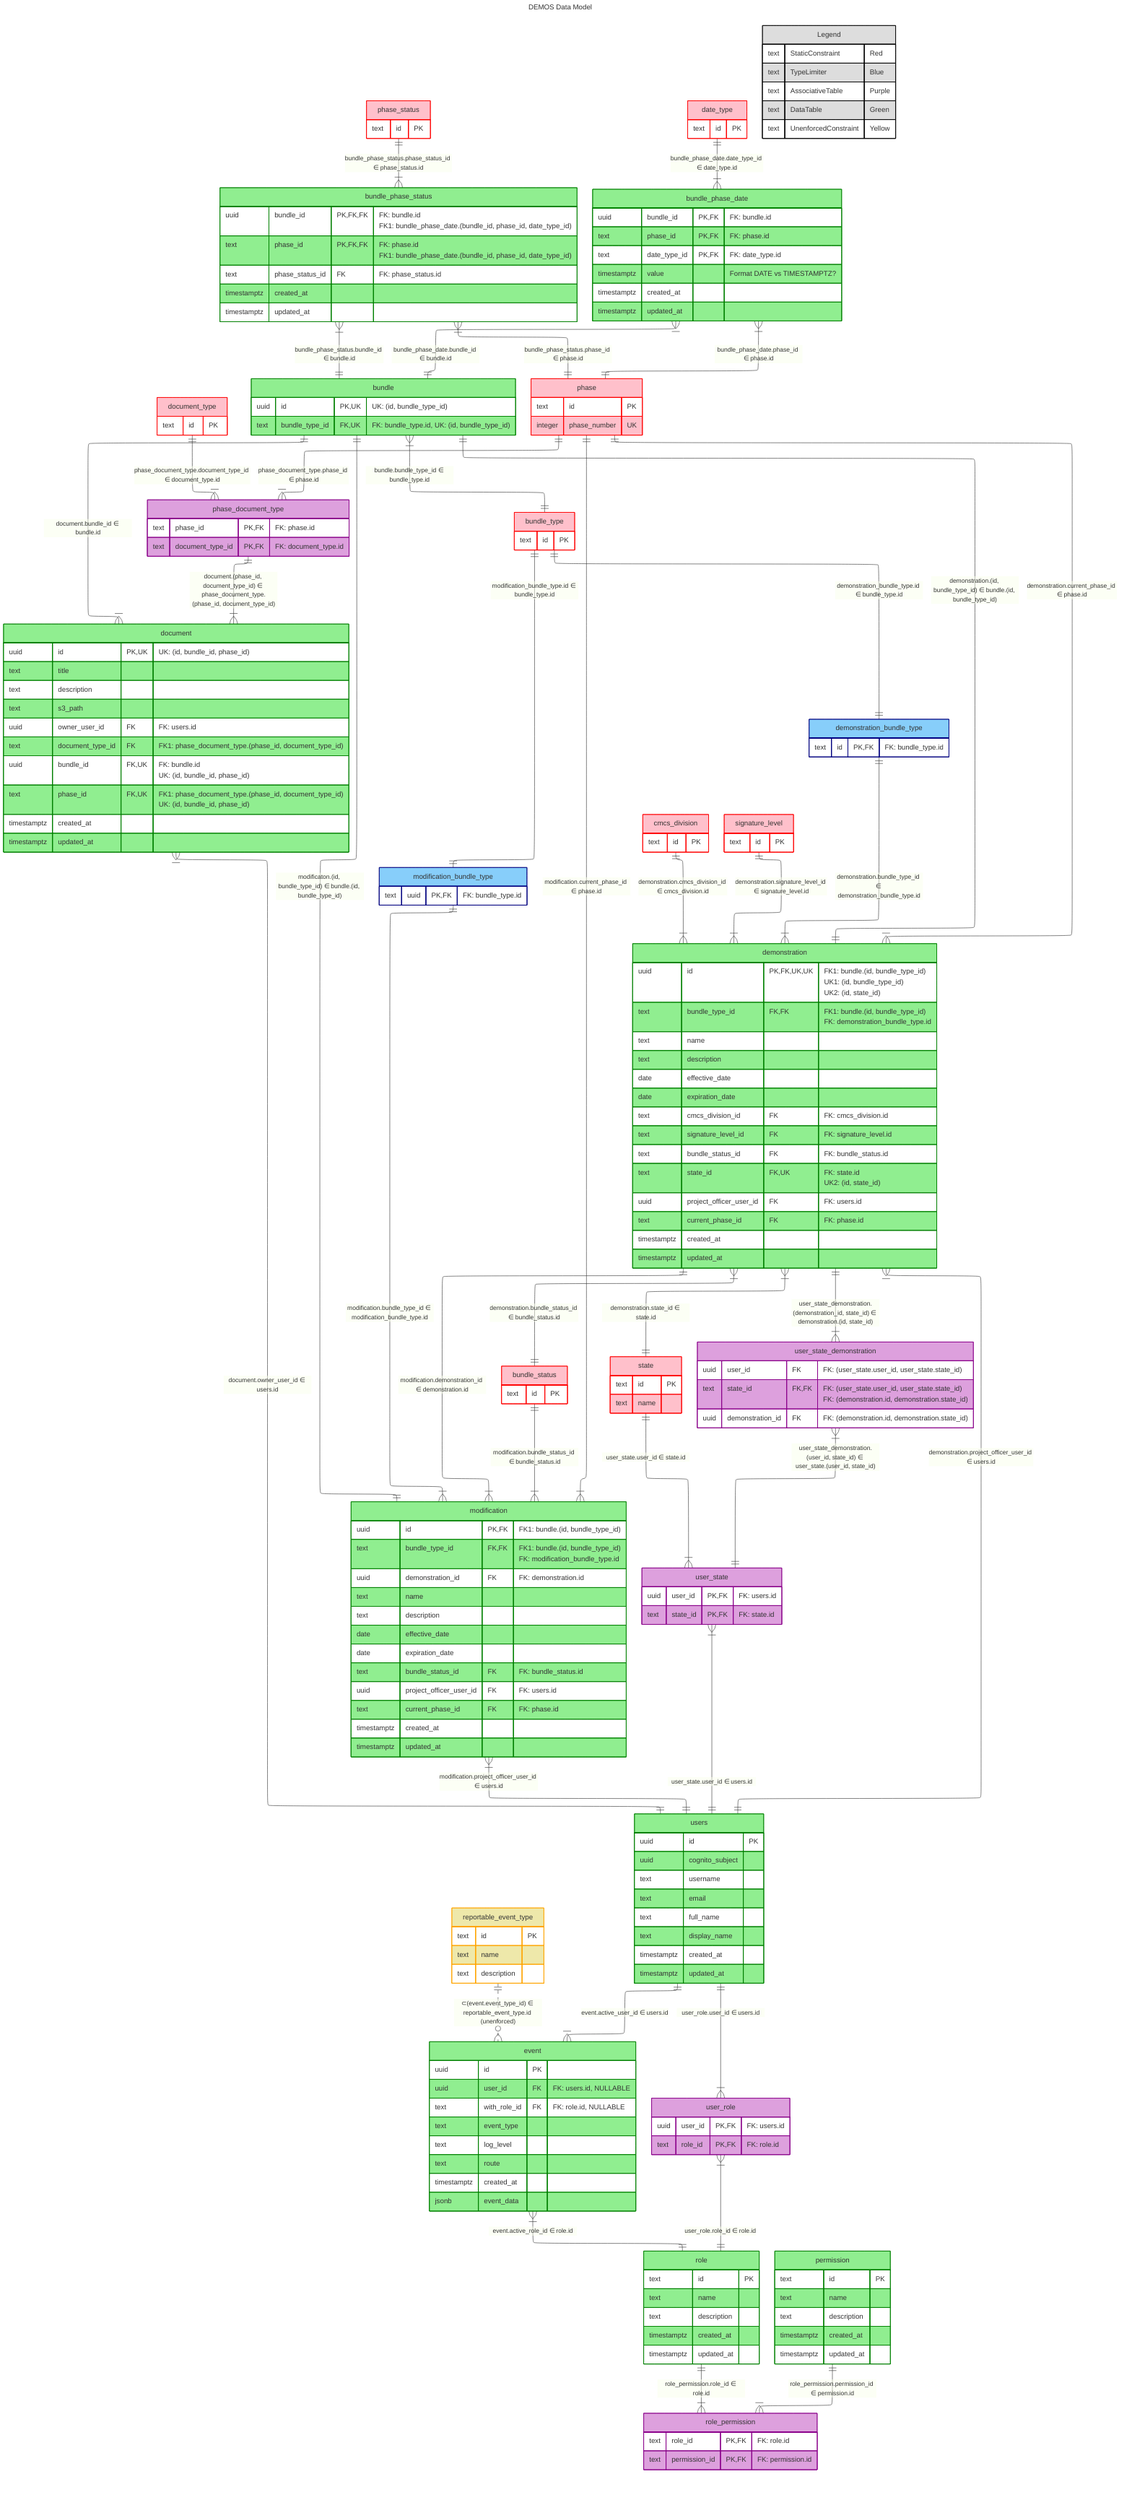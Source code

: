 ---
title: DEMOS Data Model
config:
  theme: default
  layout: elk
  elk:
    nodePlacementStrategy: NETWORK_SIMPLEX
---

erDiagram

  classDef staticConstraint stroke:red,fill:pink
  classDef unenforcedConstraint stroke:orange,fill:palegoldenrod
  classDef typeLimiter stroke:navy,fill:lightskyblue
  classDef dataTable stroke:green,fill:lightgreen
  classDef associativeTable stroke:darkmagenta,fill:plum
  classDef legend stroke:black,fill:#ddd

  reportable_event_type ||..O{ event : "⊂(event.event_type_id) ∈ reportable_event_type.id (unenforced)"
  document_type ||--|{ phase_document_type : "phase_document_type.document_type_id ∈ document_type.id"
  phase_status ||--|{ bundle_phase_status  : "bundle_phase_status.phase_status_id ∈ phase_status.id"
  date_type ||--|{ bundle_phase_date  : "bundle_phase_date.date_type_id ∈ date_type.id"
  bundle_phase_status }|--|| bundle : "bundle_phase_status.bundle_id ∈ bundle.id"
  bundle_phase_date }|--|| bundle : "bundle_phase_date.bundle_id ∈ bundle.id"
  bundle_phase_status }|--|| phase : "bundle_phase_status.phase_id ∈ phase.id"
  bundle_phase_date }|--|| phase : "bundle_phase_date.phase_id ∈ phase.id"
  phase ||--|{ demonstration : "demonstration.current_phase_id ∈ phase.id"
  bundle ||--|| demonstration : "demonstration.(id, bundle_type_id) ∈ bundle.(id, bundle_type_id)"
  bundle ||--|| modification : "modificaton.(id, bundle_type_id) ∈ bundle.(id, bundle_type_id)"
  demonstration ||--|{ modification : "modification.demonstration_id ∈ demonstration.id"
  phase ||--|{ phase_document_type : "phase_document_type.phase_id ∈ phase.id"
  bundle ||--|{ document : "document.bundle_id ∈ bundle.id"
  phase_document_type ||--|{ document : "document.(phase_id, document_type_id) ∈ phase_document_type.(phase_id, document_type_id)"
  document }|--|| users : "document.owner_user_id ∈ users.id"
  modification }|--|| users : "modification.project_officer_user_id ∈ users.id"
  demonstration }|--|| users : "demonstration.project_officer_user_id ∈ users.id"
  cmcs_division ||--|{ demonstration : "demonstration.cmcs_division_id ∈ cmcs_division.id"
  signature_level ||--|{ demonstration : "demonstration.signature_level_id ∈ signature_level.id"
  bundle }|--|| bundle_type : "bundle.bundle_type_id ∈ bundle_type.id"
  bundle_type ||--|| demonstration_bundle_type : "demonstration_bundle_type.id ∈ bundle_type.id"
  demonstration_bundle_type ||--|{ demonstration : "demonstration.bundle_type_id ∈ demonstration_bundle_type.id"
  bundle_type ||--|| modification_bundle_type : "modification_bundle_type.id ∈ bundle_type.id"
  modification_bundle_type ||--|{ modification : "modification.bundle_type_id ∈ modification_bundle_type.id"
  demonstration }|--|| bundle_status : "demonstration.bundle_status_id ∈ bundle_status.id"
  bundle_status ||--|{ modification : "modification.bundle_status_id ∈ bundle_status.id"
  phase ||--|{ modification : "modification.current_phase_id ∈ phase.id"
  demonstration }|--|| state : "demonstration.state_id ∈ state.id"
  state ||--|{ user_state : "user_state.user_id ∈ state.id"
  user_state }|--|| users : "user_state.user_id ∈ users.id"
  user_state_demonstration }|--|| user_state : "user_state_demonstration.(user_id, state_id) ∈ user_state.(user_id, state_id)"
  demonstration ||--|{ user_state_demonstration : "user_state_demonstration.(demonstration_id, state_id) ∈ demonstration.(id, state_id)"
  users ||--|{ event : "event.active_user_id ∈ users.id"
  user_role }|--|| role : "user_role.role_id ∈ role.id"
  event }|--|| role : "event.active_role_id ∈ role.id"
  users ||--|{ user_role : "user_role.user_id ∈ users.id"
  permission ||--|{ role_permission : "role_permission.permission_id ∈ permission.id"
  role ||--|{ role_permission : "role_permission.role_id ∈ role.id"

  %% Static Constraints
  bundle_type:::staticConstraint {
    text id PK
  }

  cmcs_division:::staticConstraint {
    text id PK
  }

  date_type:::staticConstraint {
    text id PK
  }

  document_type:::staticConstraint {
    text id PK
  }

  phase:::staticConstraint {
    text id PK
    integer phase_number UK
  }

  phase_status:::staticConstraint {
    text id PK
  }

  signature_level:::staticConstraint {
    text id PK
  }

  state:::staticConstraint {
    text id PK
    text name
  }

  bundle_status:::staticConstraint {
    text id PK
  }

  %% Unenforced Constraints
  reportable_event_type:::unenforcedConstraint {
    text id PK
    text name
    text description
  }

  %% Type Limiters
  demonstration_bundle_type:::typeLimiter {
    text id PK, FK "FK: bundle_type.id"
  }

  modification_bundle_type:::typeLimiter {
    text uuid PK, FK "FK: bundle_type.id"
  }

  %% Data Tables
  bundle:::dataTable {
    uuid id PK, UK "UK: (id, bundle_type_id)"
    text bundle_type_id FK, UK "FK: bundle_type.id, UK: (id, bundle_type_id)"
  }

  bundle_phase_date:::dataTable {
    uuid bundle_id PK, FK "FK: bundle.id"
    text phase_id PK, FK "FK: phase.id"
    text date_type_id PK, FK "FK: date_type.id"
    timestamptz value "Format DATE vs TIMESTAMPTZ?"
    timestamptz created_at
    timestamptz updated_at
  }

  bundle_phase_status:::dataTable {
    uuid bundle_id PK, FK, FK "FK: bundle.id<br>FK1: bundle_phase_date.(bundle_id, phase_id, date_type_id)"
    text phase_id PK, FK, FK "FK: phase.id<br>FK1: bundle_phase_date.(bundle_id, phase_id, date_type_id)"
    text phase_status_id FK "FK: phase_status.id"
    timestamptz created_at
    timestamptz updated_at
  }

  demonstration:::dataTable {
    uuid id PK, FK, UK, UK "FK1: bundle.(id, bundle_type_id)<br>UK1: (id, bundle_type_id)<br>UK2: (id, state_id)"
    text bundle_type_id FK, FK "FK1: bundle.(id, bundle_type_id)<br>FK: demonstration_bundle_type.id"
    text name
    text description
    date effective_date
    date expiration_date
    text cmcs_division_id FK "FK: cmcs_division.id"
    text signature_level_id FK "FK: signature_level.id"
    text bundle_status_id FK "FK: bundle_status.id"
    text state_id FK, UK "FK: state.id<br>UK2: (id, state_id)"
    uuid project_officer_user_id FK "FK: users.id"
    text current_phase_id FK "FK: phase.id"
    timestamptz created_at
    timestamptz updated_at
  }

  document:::dataTable {
    uuid id PK, UK "UK: (id, bundle_id, phase_id)"
    text title
    text description
    text s3_path
    uuid owner_user_id FK "FK: users.id"
    text document_type_id FK "FK1: phase_document_type.(phase_id, document_type_id)"
    uuid bundle_id FK, UK "FK: bundle.id<br>UK: (id, bundle_id, phase_id)"
    text phase_id FK, UK "FK1: phase_document_type.(phase_id, document_type_id)<br>UK: (id, bundle_id, phase_id)"
    timestamptz created_at
    timestamptz updated_at
  }

  event:::dataTable {
    uuid id PK
    uuid user_id FK "FK: users.id, NULLABLE"
    text with_role_id FK "FK: role.id, NULLABLE"
    text event_type
    text log_level
    text route
    timestamptz created_at
    jsonb event_data
  }

  modification:::dataTable {
    uuid id PK, FK "FK1: bundle.(id, bundle_type_id)"
    text bundle_type_id FK, FK "FK1: bundle.(id, bundle_type_id)<br>FK: modification_bundle_type.id"
    uuid demonstration_id FK "FK: demonstration.id"
    text name
    text description
    date effective_date
    date expiration_date
    text bundle_status_id FK "FK: bundle_status.id"
    uuid project_officer_user_id FK "FK: users.id"
    text current_phase_id FK "FK: phase.id"
    timestamptz created_at
    timestamptz updated_at
  }

  permission:::dataTable {
    text id PK
    text name
    text description
    timestamptz created_at
    timestamptz updated_at
  }

  role:::dataTable {
    text id PK
    text name
    text description
    timestamptz created_at
    timestamptz updated_at
  }

  users:::dataTable {
    uuid id PK
    uuid cognito_subject
    text username
    text email
    text full_name
    text display_name
    timestamptz created_at
    timestamptz updated_at
  }

  %% Associative Tables
  phase_document_type:::associativeTable {
    text phase_id PK, FK "FK: phase.id"
    text document_type_id PK, FK "FK: document_type.id"
  }

  role_permission:::associativeTable {
    text role_id PK, FK "FK: role.id"
    text permission_id PK, FK "FK: permission.id"
  }

  user_role:::associativeTable {
    uuid user_id PK, FK "FK: users.id"
    text role_id PK, FK "FK: role.id"
  }

  user_state:::associativeTable {
    uuid user_id PK, FK "FK: users.id"
    text state_id PK, FK "FK: state.id"
  }

  user_state_demonstration:::associativeTable {
    uuid user_id FK "FK: (user_state.user_id, user_state.state_id)"
    text state_id FK, FK "FK: (user_state.user_id, user_state.state_id)<br>FK: (demonstration.id, demonstration.state_id)"
    uuid demonstration_id FK "FK: (demonstration.id, demonstration.state_id)"
  }

  %% Legend
  Legend:::legend {
    text StaticConstraint "Red"
    text TypeLimiter "Blue"
    text AssociativeTable "Purple"
    text DataTable "Green"
    text UnenforcedConstraint "Yellow"
  }